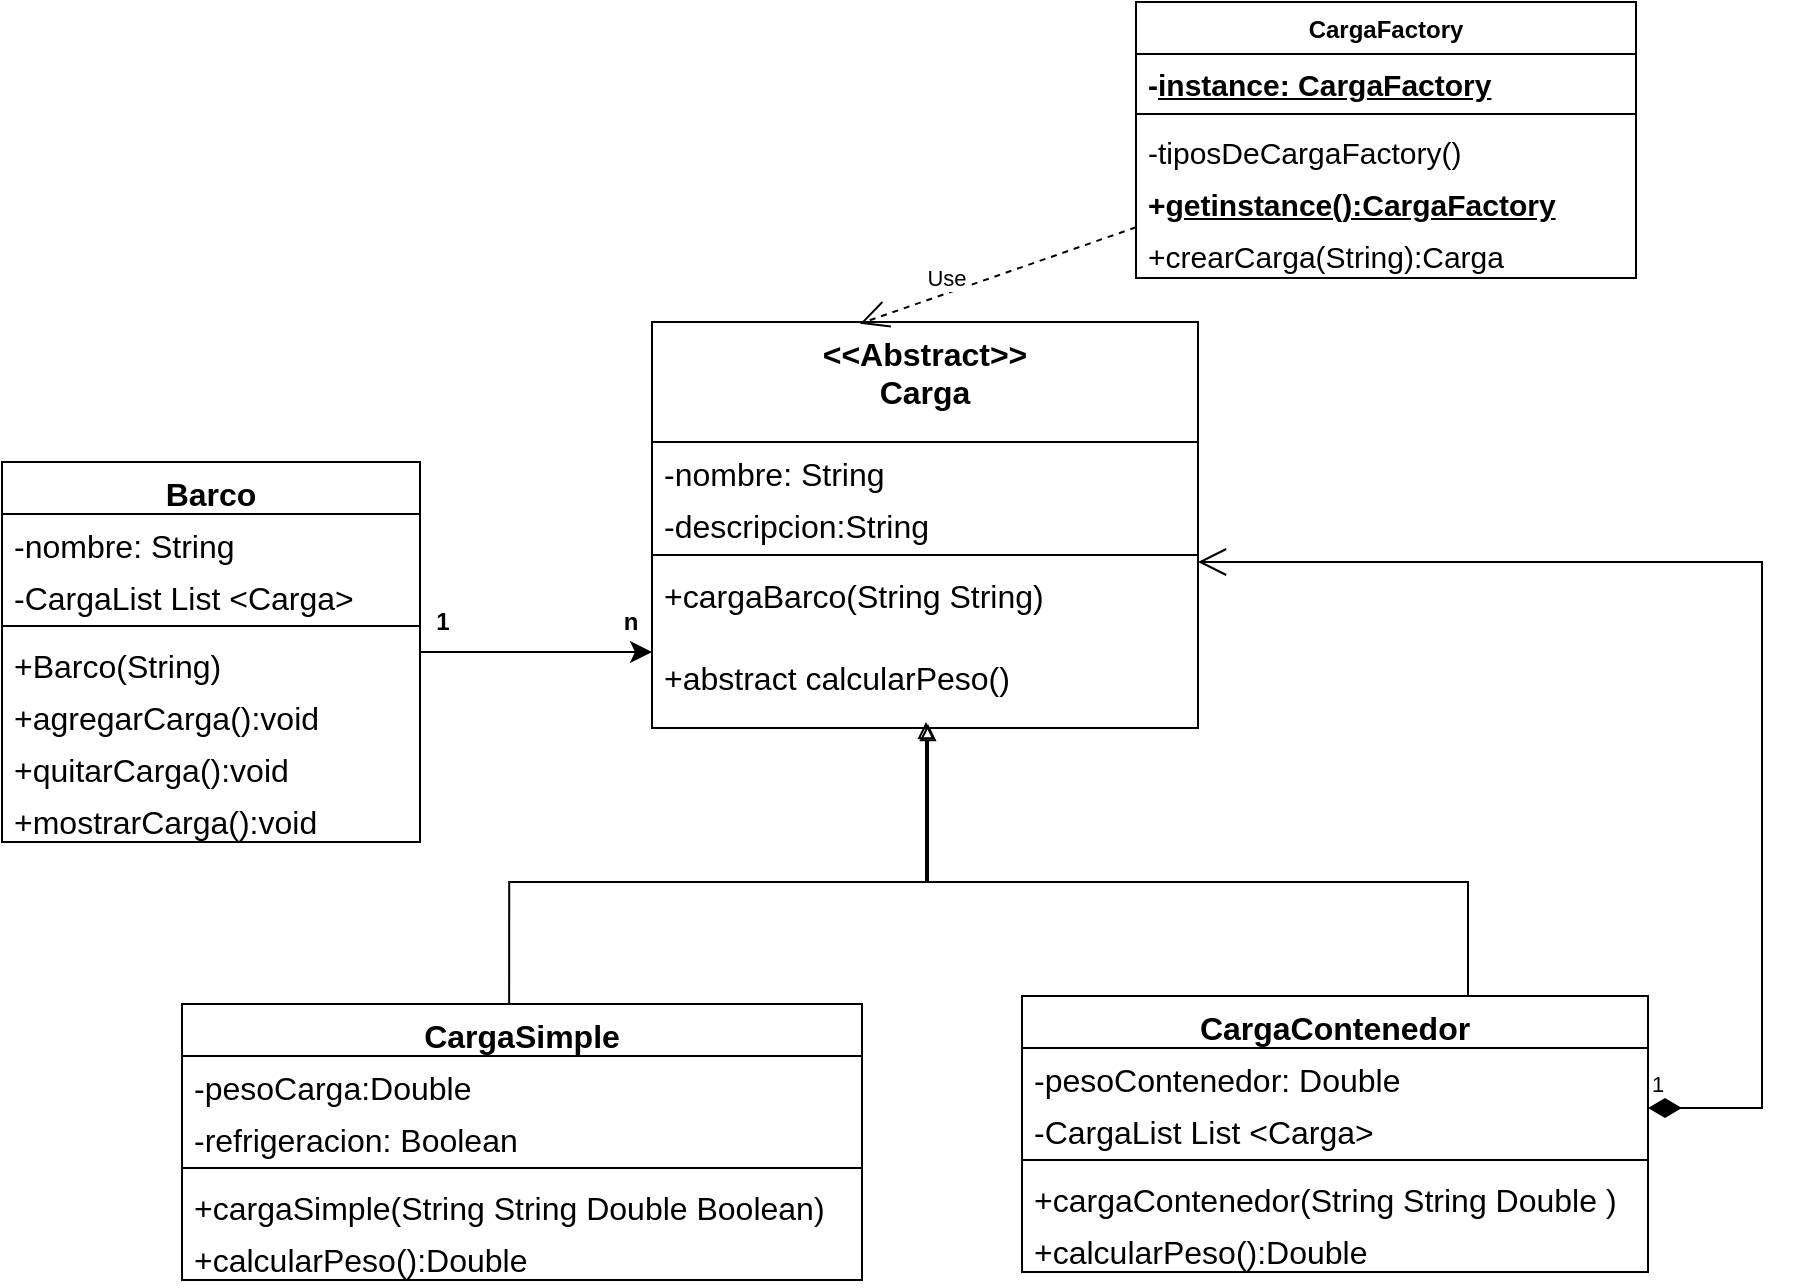 <mxfile version="21.1.5" type="google">
  <diagram name="Página-1" id="hODTIQAg1oAa8f0GSd1e">
    <mxGraphModel grid="1" page="1" gridSize="10" guides="1" tooltips="1" connect="1" arrows="1" fold="1" pageScale="1" pageWidth="850" pageHeight="1100" math="0" shadow="0">
      <root>
        <mxCell id="0" />
        <mxCell id="1" parent="0" />
        <mxCell id="faHparNrTzwpCm5TF-3D-1" value="&amp;lt;&amp;lt;Abstract&amp;gt;&amp;gt;&lt;br&gt;Carga" style="swimlane;fontStyle=1;align=center;verticalAlign=top;childLayout=stackLayout;horizontal=1;startSize=60;horizontalStack=0;resizeParent=1;resizeParentMax=0;resizeLast=0;collapsible=1;marginBottom=0;whiteSpace=wrap;html=1;fontSize=16;labelBackgroundColor=none;" vertex="1" parent="1">
          <mxGeometry x="385" y="170" width="273" height="203" as="geometry" />
        </mxCell>
        <mxCell id="faHparNrTzwpCm5TF-3D-2" value="-nombre: String" style="text;strokeColor=none;fillColor=none;align=left;verticalAlign=top;spacingLeft=4;spacingRight=4;overflow=hidden;rotatable=0;points=[[0,0.5],[1,0.5]];portConstraint=eastwest;whiteSpace=wrap;html=1;fontSize=16;labelBackgroundColor=none;" vertex="1" parent="faHparNrTzwpCm5TF-3D-1">
          <mxGeometry y="60" width="273" height="26" as="geometry" />
        </mxCell>
        <mxCell id="faHparNrTzwpCm5TF-3D-3" value="-descripcion:String" style="text;strokeColor=none;fillColor=none;align=left;verticalAlign=top;spacingLeft=4;spacingRight=4;overflow=hidden;rotatable=0;points=[[0,0.5],[1,0.5]];portConstraint=eastwest;whiteSpace=wrap;html=1;fontSize=16;labelBackgroundColor=none;" vertex="1" parent="faHparNrTzwpCm5TF-3D-1">
          <mxGeometry y="86" width="273" height="26" as="geometry" />
        </mxCell>
        <mxCell id="faHparNrTzwpCm5TF-3D-4" value="" style="line;strokeWidth=1;fillColor=none;align=left;verticalAlign=middle;spacingTop=-1;spacingLeft=3;spacingRight=3;rotatable=0;labelPosition=right;points=[];portConstraint=eastwest;fontSize=16;labelBackgroundColor=none;" vertex="1" parent="faHparNrTzwpCm5TF-3D-1">
          <mxGeometry y="112" width="273" height="9" as="geometry" />
        </mxCell>
        <mxCell id="faHparNrTzwpCm5TF-3D-5" value="+cargaBarco(String String)" style="text;strokeColor=none;fillColor=none;align=left;verticalAlign=top;spacingLeft=4;spacingRight=4;overflow=hidden;rotatable=0;points=[[0,0.5],[1,0.5]];portConstraint=eastwest;whiteSpace=wrap;html=1;fontSize=16;labelBackgroundColor=none;" vertex="1" parent="faHparNrTzwpCm5TF-3D-1">
          <mxGeometry y="121" width="273" height="41" as="geometry" />
        </mxCell>
        <mxCell id="faHparNrTzwpCm5TF-3D-42" value="+abstract calcularPeso()" style="text;strokeColor=none;fillColor=none;align=left;verticalAlign=top;spacingLeft=4;spacingRight=4;overflow=hidden;rotatable=0;points=[[0,0.5],[1,0.5]];portConstraint=eastwest;whiteSpace=wrap;html=1;fontSize=16;labelBackgroundColor=none;" vertex="1" parent="faHparNrTzwpCm5TF-3D-1">
          <mxGeometry y="162" width="273" height="41" as="geometry" />
        </mxCell>
        <mxCell id="faHparNrTzwpCm5TF-3D-6" style="edgeStyle=none;curved=1;rounded=0;orthogonalLoop=1;jettySize=auto;html=1;fontSize=12;startSize=8;endSize=8;labelBackgroundColor=none;fontColor=default;entryX=0;entryY=0.5;entryDx=0;entryDy=0;" edge="1" parent="1" source="faHparNrTzwpCm5TF-3D-7">
          <mxGeometry relative="1" as="geometry">
            <mxPoint x="385" y="335" as="targetPoint" />
          </mxGeometry>
        </mxCell>
        <mxCell id="faHparNrTzwpCm5TF-3D-7" value="Barco" style="swimlane;fontStyle=1;align=center;verticalAlign=top;childLayout=stackLayout;horizontal=1;startSize=26;horizontalStack=0;resizeParent=1;resizeParentMax=0;resizeLast=0;collapsible=1;marginBottom=0;whiteSpace=wrap;html=1;fontSize=16;labelBackgroundColor=none;" vertex="1" parent="1">
          <mxGeometry x="60" y="240" width="209" height="190" as="geometry" />
        </mxCell>
        <mxCell id="faHparNrTzwpCm5TF-3D-8" value="-nombre: String" style="text;strokeColor=none;fillColor=none;align=left;verticalAlign=top;spacingLeft=4;spacingRight=4;overflow=hidden;rotatable=0;points=[[0,0.5],[1,0.5]];portConstraint=eastwest;whiteSpace=wrap;html=1;fontSize=16;labelBackgroundColor=none;" vertex="1" parent="faHparNrTzwpCm5TF-3D-7">
          <mxGeometry y="26" width="209" height="26" as="geometry" />
        </mxCell>
        <mxCell id="faHparNrTzwpCm5TF-3D-9" value="-CargaList List &amp;lt;Carga&amp;gt;" style="text;strokeColor=none;fillColor=none;align=left;verticalAlign=top;spacingLeft=4;spacingRight=4;overflow=hidden;rotatable=0;points=[[0,0.5],[1,0.5]];portConstraint=eastwest;whiteSpace=wrap;html=1;fontSize=16;labelBackgroundColor=none;" vertex="1" parent="faHparNrTzwpCm5TF-3D-7">
          <mxGeometry y="52" width="209" height="26" as="geometry" />
        </mxCell>
        <mxCell id="faHparNrTzwpCm5TF-3D-10" value="" style="line;strokeWidth=1;fillColor=none;align=left;verticalAlign=middle;spacingTop=-1;spacingLeft=3;spacingRight=3;rotatable=0;labelPosition=right;points=[];portConstraint=eastwest;fontSize=16;labelBackgroundColor=none;" vertex="1" parent="faHparNrTzwpCm5TF-3D-7">
          <mxGeometry y="78" width="209" height="8" as="geometry" />
        </mxCell>
        <mxCell id="faHparNrTzwpCm5TF-3D-11" value="+Barco(String)" style="text;strokeColor=none;fillColor=none;align=left;verticalAlign=top;spacingLeft=4;spacingRight=4;overflow=hidden;rotatable=0;points=[[0,0.5],[1,0.5]];portConstraint=eastwest;whiteSpace=wrap;html=1;fontSize=16;labelBackgroundColor=none;" vertex="1" parent="faHparNrTzwpCm5TF-3D-7">
          <mxGeometry y="86" width="209" height="26" as="geometry" />
        </mxCell>
        <mxCell id="faHparNrTzwpCm5TF-3D-12" value="+agregarCarga():void" style="text;strokeColor=none;fillColor=none;align=left;verticalAlign=top;spacingLeft=4;spacingRight=4;overflow=hidden;rotatable=0;points=[[0,0.5],[1,0.5]];portConstraint=eastwest;whiteSpace=wrap;html=1;fontSize=16;labelBackgroundColor=none;" vertex="1" parent="faHparNrTzwpCm5TF-3D-7">
          <mxGeometry y="112" width="209" height="26" as="geometry" />
        </mxCell>
        <mxCell id="faHparNrTzwpCm5TF-3D-14" value="+quitarCarga():void" style="text;strokeColor=none;fillColor=none;align=left;verticalAlign=top;spacingLeft=4;spacingRight=4;overflow=hidden;rotatable=0;points=[[0,0.5],[1,0.5]];portConstraint=eastwest;whiteSpace=wrap;html=1;fontSize=16;labelBackgroundColor=none;" vertex="1" parent="faHparNrTzwpCm5TF-3D-7">
          <mxGeometry y="138" width="209" height="26" as="geometry" />
        </mxCell>
        <mxCell id="faHparNrTzwpCm5TF-3D-13" value="+mostrarCarga():void" style="text;strokeColor=none;fillColor=none;align=left;verticalAlign=top;spacingLeft=4;spacingRight=4;overflow=hidden;rotatable=0;points=[[0,0.5],[1,0.5]];portConstraint=eastwest;whiteSpace=wrap;html=1;fontSize=16;labelBackgroundColor=none;" vertex="1" parent="faHparNrTzwpCm5TF-3D-7">
          <mxGeometry y="164" width="209" height="26" as="geometry" />
        </mxCell>
        <mxCell id="faHparNrTzwpCm5TF-3D-15" style="edgeStyle=orthogonalEdgeStyle;rounded=0;orthogonalLoop=1;jettySize=auto;html=1;endArrow=block;endFill=0;" edge="1" parent="1">
          <mxGeometry relative="1" as="geometry">
            <mxPoint x="313.571" y="511" as="sourcePoint" />
            <mxPoint x="523.0" y="371" as="targetPoint" />
            <Array as="points">
              <mxPoint x="314" y="450" />
              <mxPoint x="523" y="450" />
            </Array>
          </mxGeometry>
        </mxCell>
        <mxCell id="faHparNrTzwpCm5TF-3D-16" value="CargaSimple" style="swimlane;fontStyle=1;align=center;verticalAlign=top;childLayout=stackLayout;horizontal=1;startSize=26;horizontalStack=0;resizeParent=1;resizeParentMax=0;resizeLast=0;collapsible=1;marginBottom=0;whiteSpace=wrap;html=1;fontSize=16;labelBackgroundColor=none;" vertex="1" parent="1">
          <mxGeometry x="150" y="511" width="340" height="138" as="geometry" />
        </mxCell>
        <mxCell id="faHparNrTzwpCm5TF-3D-17" value="-pesoCarga:Double" style="text;strokeColor=none;fillColor=none;align=left;verticalAlign=top;spacingLeft=4;spacingRight=4;overflow=hidden;rotatable=0;points=[[0,0.5],[1,0.5]];portConstraint=eastwest;whiteSpace=wrap;html=1;fontSize=16;labelBackgroundColor=none;" vertex="1" parent="faHparNrTzwpCm5TF-3D-16">
          <mxGeometry y="26" width="340" height="26" as="geometry" />
        </mxCell>
        <mxCell id="faHparNrTzwpCm5TF-3D-18" value="-refrigeracion: Boolean" style="text;strokeColor=none;fillColor=none;align=left;verticalAlign=top;spacingLeft=4;spacingRight=4;overflow=hidden;rotatable=0;points=[[0,0.5],[1,0.5]];portConstraint=eastwest;whiteSpace=wrap;html=1;fontSize=16;labelBackgroundColor=none;" vertex="1" parent="faHparNrTzwpCm5TF-3D-16">
          <mxGeometry y="52" width="340" height="26" as="geometry" />
        </mxCell>
        <mxCell id="faHparNrTzwpCm5TF-3D-19" value="" style="line;strokeWidth=1;fillColor=none;align=left;verticalAlign=middle;spacingTop=-1;spacingLeft=3;spacingRight=3;rotatable=0;labelPosition=right;points=[];portConstraint=eastwest;fontSize=16;labelBackgroundColor=none;" vertex="1" parent="faHparNrTzwpCm5TF-3D-16">
          <mxGeometry y="78" width="340" height="8" as="geometry" />
        </mxCell>
        <mxCell id="faHparNrTzwpCm5TF-3D-20" value="+cargaSimple(String String Double Boolean)" style="text;strokeColor=none;fillColor=none;align=left;verticalAlign=top;spacingLeft=4;spacingRight=4;overflow=hidden;rotatable=0;points=[[0,0.5],[1,0.5]];portConstraint=eastwest;whiteSpace=wrap;html=1;fontSize=16;labelBackgroundColor=none;" vertex="1" parent="faHparNrTzwpCm5TF-3D-16">
          <mxGeometry y="86" width="340" height="26" as="geometry" />
        </mxCell>
        <mxCell id="faHparNrTzwpCm5TF-3D-43" value="+calcularPeso():Double" style="text;strokeColor=none;fillColor=none;align=left;verticalAlign=top;spacingLeft=4;spacingRight=4;overflow=hidden;rotatable=0;points=[[0,0.5],[1,0.5]];portConstraint=eastwest;whiteSpace=wrap;html=1;fontSize=16;labelBackgroundColor=none;" vertex="1" parent="faHparNrTzwpCm5TF-3D-16">
          <mxGeometry y="112" width="340" height="26" as="geometry" />
        </mxCell>
        <mxCell id="faHparNrTzwpCm5TF-3D-21" style="edgeStyle=orthogonalEdgeStyle;rounded=0;orthogonalLoop=1;jettySize=auto;html=1;endArrow=block;endFill=0;" edge="1" parent="1" source="faHparNrTzwpCm5TF-3D-22">
          <mxGeometry relative="1" as="geometry">
            <mxPoint x="522" y="370" as="targetPoint" />
            <Array as="points">
              <mxPoint x="793" y="450" />
              <mxPoint x="522" y="450" />
            </Array>
          </mxGeometry>
        </mxCell>
        <mxCell id="faHparNrTzwpCm5TF-3D-22" value="CargaContenedor" style="swimlane;fontStyle=1;align=center;verticalAlign=top;childLayout=stackLayout;horizontal=1;startSize=26;horizontalStack=0;resizeParent=1;resizeParentMax=0;resizeLast=0;collapsible=1;marginBottom=0;whiteSpace=wrap;html=1;fontSize=16;labelBackgroundColor=none;" vertex="1" parent="1">
          <mxGeometry x="570" y="507" width="313" height="138" as="geometry" />
        </mxCell>
        <mxCell id="faHparNrTzwpCm5TF-3D-23" value="-pesoContenedor: Double" style="text;strokeColor=none;fillColor=none;align=left;verticalAlign=top;spacingLeft=4;spacingRight=4;overflow=hidden;rotatable=0;points=[[0,0.5],[1,0.5]];portConstraint=eastwest;whiteSpace=wrap;html=1;fontSize=16;labelBackgroundColor=none;" vertex="1" parent="faHparNrTzwpCm5TF-3D-22">
          <mxGeometry y="26" width="313" height="26" as="geometry" />
        </mxCell>
        <mxCell id="faHparNrTzwpCm5TF-3D-24" value="-CargaList List &amp;lt;Carga&amp;gt;" style="text;strokeColor=none;fillColor=none;align=left;verticalAlign=top;spacingLeft=4;spacingRight=4;overflow=hidden;rotatable=0;points=[[0,0.5],[1,0.5]];portConstraint=eastwest;whiteSpace=wrap;html=1;fontSize=16;labelBackgroundColor=none;" vertex="1" parent="faHparNrTzwpCm5TF-3D-22">
          <mxGeometry y="52" width="313" height="26" as="geometry" />
        </mxCell>
        <mxCell id="faHparNrTzwpCm5TF-3D-25" value="" style="line;strokeWidth=1;fillColor=none;align=left;verticalAlign=middle;spacingTop=-1;spacingLeft=3;spacingRight=3;rotatable=0;labelPosition=right;points=[];portConstraint=eastwest;fontSize=16;labelBackgroundColor=none;" vertex="1" parent="faHparNrTzwpCm5TF-3D-22">
          <mxGeometry y="78" width="313" height="8" as="geometry" />
        </mxCell>
        <mxCell id="faHparNrTzwpCm5TF-3D-44" value="+cargaContenedor(String String Double )" style="text;strokeColor=none;fillColor=none;align=left;verticalAlign=top;spacingLeft=4;spacingRight=4;overflow=hidden;rotatable=0;points=[[0,0.5],[1,0.5]];portConstraint=eastwest;whiteSpace=wrap;html=1;fontSize=16;labelBackgroundColor=none;" vertex="1" parent="faHparNrTzwpCm5TF-3D-22">
          <mxGeometry y="86" width="313" height="26" as="geometry" />
        </mxCell>
        <mxCell id="faHparNrTzwpCm5TF-3D-26" value="+calcularPeso():Double" style="text;strokeColor=none;fillColor=none;align=left;verticalAlign=top;spacingLeft=4;spacingRight=4;overflow=hidden;rotatable=0;points=[[0,0.5],[1,0.5]];portConstraint=eastwest;whiteSpace=wrap;html=1;fontSize=16;labelBackgroundColor=none;" vertex="1" parent="faHparNrTzwpCm5TF-3D-22">
          <mxGeometry y="112" width="313" height="26" as="geometry" />
        </mxCell>
        <mxCell id="faHparNrTzwpCm5TF-3D-32" value="1" style="text;align=center;fontStyle=1;verticalAlign=middle;spacingLeft=3;spacingRight=3;strokeColor=none;rotatable=0;points=[[0,0.5],[1,0.5]];portConstraint=eastwest;html=1;" vertex="1" parent="1">
          <mxGeometry x="240" y="307" width="80" height="26" as="geometry" />
        </mxCell>
        <mxCell id="faHparNrTzwpCm5TF-3D-33" value="n" style="text;align=center;fontStyle=1;verticalAlign=middle;spacingLeft=3;spacingRight=3;strokeColor=none;rotatable=0;points=[[0,0.5],[1,0.5]];portConstraint=eastwest;html=1;" vertex="1" parent="1">
          <mxGeometry x="320" y="300" width="108" height="40" as="geometry" />
        </mxCell>
        <mxCell id="faHparNrTzwpCm5TF-3D-34" value="Use" style="endArrow=open;endSize=12;dashed=1;html=1;rounded=0;entryX=0.381;entryY=0.004;entryDx=0;entryDy=0;entryPerimeter=0;" edge="1" parent="1" source="faHparNrTzwpCm5TF-3D-36" target="faHparNrTzwpCm5TF-3D-1">
          <mxGeometry x="0.348" y="-7" width="160" relative="1" as="geometry">
            <mxPoint x="630" y="30" as="sourcePoint" />
            <mxPoint x="1003.5" y="250" as="targetPoint" />
            <mxPoint as="offset" />
          </mxGeometry>
        </mxCell>
        <mxCell id="faHparNrTzwpCm5TF-3D-35" value="1" style="endArrow=open;html=1;endSize=12;startArrow=diamondThin;startSize=14;startFill=1;edgeStyle=orthogonalEdgeStyle;align=left;verticalAlign=bottom;rounded=0;" edge="1" parent="1" source="faHparNrTzwpCm5TF-3D-22" target="faHparNrTzwpCm5TF-3D-1">
          <mxGeometry x="-1" y="3" relative="1" as="geometry">
            <mxPoint x="883" y="520" as="sourcePoint" />
            <mxPoint x="1043" y="520" as="targetPoint" />
            <Array as="points">
              <mxPoint x="940" y="563" />
              <mxPoint x="940" y="290" />
            </Array>
          </mxGeometry>
        </mxCell>
        <mxCell id="faHparNrTzwpCm5TF-3D-36" value="CargaFactory" style="swimlane;fontStyle=1;align=center;verticalAlign=top;childLayout=stackLayout;horizontal=1;startSize=26;horizontalStack=0;resizeParent=1;resizeParentMax=0;resizeLast=0;collapsible=1;marginBottom=0;whiteSpace=wrap;html=1;" vertex="1" parent="1">
          <mxGeometry x="627" y="10" width="250" height="138" as="geometry" />
        </mxCell>
        <mxCell id="faHparNrTzwpCm5TF-3D-37" value="&lt;font style=&quot;font-size: 15px;&quot;&gt;&lt;b&gt;-&lt;u&gt;instance: CargaFactory&lt;/u&gt;&lt;/b&gt;&lt;/font&gt;" style="text;strokeColor=none;fillColor=none;align=left;verticalAlign=top;spacingLeft=4;spacingRight=4;overflow=hidden;rotatable=0;points=[[0,0.5],[1,0.5]];portConstraint=eastwest;whiteSpace=wrap;html=1;" vertex="1" parent="faHparNrTzwpCm5TF-3D-36">
          <mxGeometry y="26" width="250" height="26" as="geometry" />
        </mxCell>
        <mxCell id="faHparNrTzwpCm5TF-3D-38" value="" style="line;strokeWidth=1;fillColor=none;align=left;verticalAlign=middle;spacingTop=-1;spacingLeft=3;spacingRight=3;rotatable=0;labelPosition=right;points=[];portConstraint=eastwest;strokeColor=inherit;" vertex="1" parent="faHparNrTzwpCm5TF-3D-36">
          <mxGeometry y="52" width="250" height="8" as="geometry" />
        </mxCell>
        <mxCell id="faHparNrTzwpCm5TF-3D-39" value="&lt;font style=&quot;font-size: 15px;&quot;&gt;-tiposDeCargaFactory()&lt;/font&gt;" style="text;strokeColor=none;fillColor=none;align=left;verticalAlign=top;spacingLeft=4;spacingRight=4;overflow=hidden;rotatable=0;points=[[0,0.5],[1,0.5]];portConstraint=eastwest;whiteSpace=wrap;html=1;" vertex="1" parent="faHparNrTzwpCm5TF-3D-36">
          <mxGeometry y="60" width="250" height="26" as="geometry" />
        </mxCell>
        <mxCell id="faHparNrTzwpCm5TF-3D-40" value="&lt;font style=&quot;font-size: 15px;&quot;&gt;&lt;b&gt;+&lt;u&gt;getinstance():CargaFactory&lt;/u&gt;&lt;/b&gt;&lt;/font&gt;" style="text;strokeColor=none;fillColor=none;align=left;verticalAlign=top;spacingLeft=4;spacingRight=4;overflow=hidden;rotatable=0;points=[[0,0.5],[1,0.5]];portConstraint=eastwest;whiteSpace=wrap;html=1;" vertex="1" parent="faHparNrTzwpCm5TF-3D-36">
          <mxGeometry y="86" width="250" height="26" as="geometry" />
        </mxCell>
        <mxCell id="faHparNrTzwpCm5TF-3D-41" value="&lt;font style=&quot;font-size: 15px;&quot;&gt;+crearCarga(String):Carga&lt;/font&gt;" style="text;strokeColor=none;fillColor=none;align=left;verticalAlign=top;spacingLeft=4;spacingRight=4;overflow=hidden;rotatable=0;points=[[0,0.5],[1,0.5]];portConstraint=eastwest;whiteSpace=wrap;html=1;" vertex="1" parent="faHparNrTzwpCm5TF-3D-36">
          <mxGeometry y="112" width="250" height="26" as="geometry" />
        </mxCell>
      </root>
    </mxGraphModel>
  </diagram>
</mxfile>
